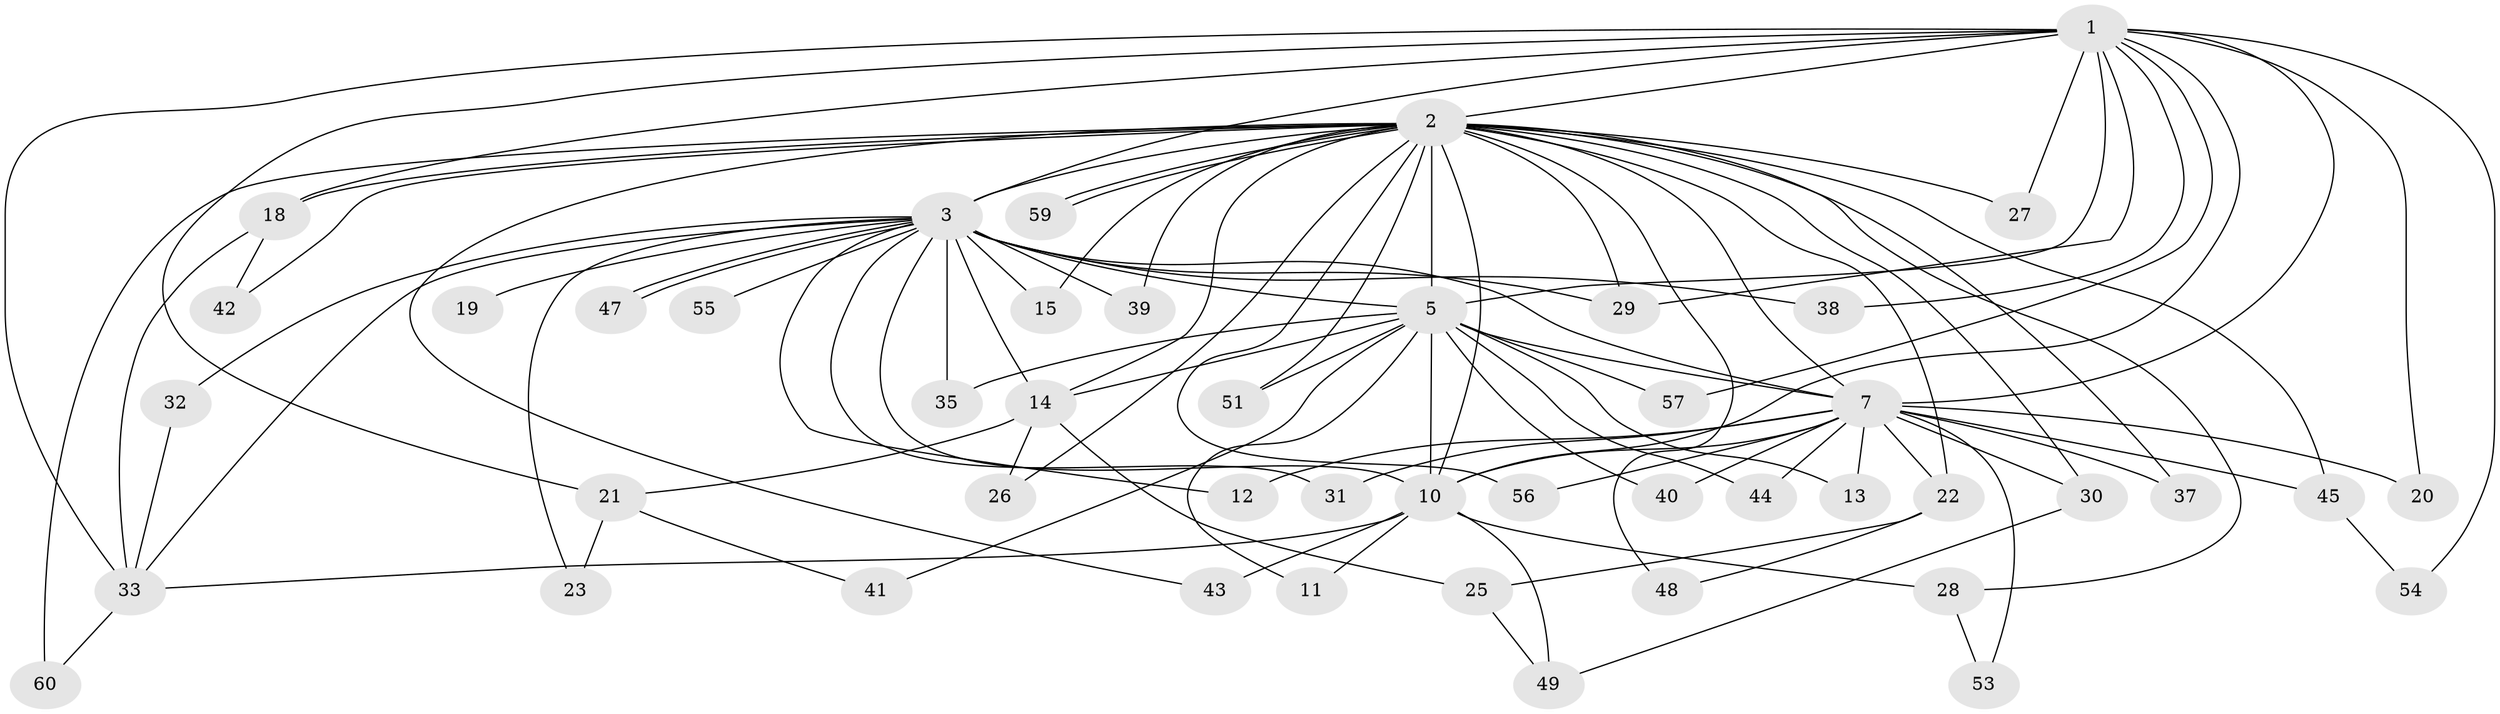// Generated by graph-tools (version 1.1) at 2025/23/03/03/25 07:23:46]
// undirected, 47 vertices, 100 edges
graph export_dot {
graph [start="1"]
  node [color=gray90,style=filled];
  1 [super="+17"];
  2 [super="+6"];
  3 [super="+4"];
  5 [super="+9"];
  7 [super="+8"];
  10 [super="+50"];
  11;
  12;
  13;
  14 [super="+16"];
  15;
  18 [super="+36"];
  19;
  20;
  21 [super="+46"];
  22 [super="+24"];
  23;
  25;
  26;
  27;
  28;
  29 [super="+58"];
  30;
  31;
  32;
  33 [super="+34"];
  35;
  37;
  38;
  39;
  40;
  41;
  42;
  43;
  44;
  45;
  47;
  48;
  49 [super="+52"];
  51;
  53;
  54;
  55;
  56;
  57;
  59;
  60;
  1 -- 2 [weight=2];
  1 -- 3 [weight=2];
  1 -- 5 [weight=2];
  1 -- 7 [weight=3];
  1 -- 10;
  1 -- 20;
  1 -- 21 [weight=2];
  1 -- 27;
  1 -- 29;
  1 -- 38;
  1 -- 57;
  1 -- 18;
  1 -- 54;
  1 -- 33;
  2 -- 3 [weight=4];
  2 -- 5 [weight=4];
  2 -- 7 [weight=4];
  2 -- 10 [weight=2];
  2 -- 14;
  2 -- 15;
  2 -- 22;
  2 -- 27;
  2 -- 30;
  2 -- 37;
  2 -- 39;
  2 -- 42;
  2 -- 43;
  2 -- 48;
  2 -- 51;
  2 -- 56;
  2 -- 59;
  2 -- 59;
  2 -- 60;
  2 -- 45;
  2 -- 18;
  2 -- 26;
  2 -- 28;
  2 -- 29;
  3 -- 5 [weight=4];
  3 -- 7 [weight=4];
  3 -- 10 [weight=2];
  3 -- 15;
  3 -- 19 [weight=2];
  3 -- 29;
  3 -- 33;
  3 -- 47;
  3 -- 47;
  3 -- 55 [weight=2];
  3 -- 12;
  3 -- 14;
  3 -- 23;
  3 -- 31;
  3 -- 32;
  3 -- 35;
  3 -- 38;
  3 -- 39;
  5 -- 7 [weight=4];
  5 -- 10 [weight=2];
  5 -- 13;
  5 -- 35;
  5 -- 40;
  5 -- 44;
  5 -- 41;
  5 -- 11;
  5 -- 51;
  5 -- 57;
  5 -- 14;
  7 -- 10 [weight=2];
  7 -- 12;
  7 -- 13;
  7 -- 20;
  7 -- 31;
  7 -- 37;
  7 -- 40;
  7 -- 45;
  7 -- 53;
  7 -- 56;
  7 -- 44;
  7 -- 22 [weight=2];
  7 -- 30;
  10 -- 11;
  10 -- 28;
  10 -- 43;
  10 -- 49;
  10 -- 33;
  14 -- 26;
  14 -- 25;
  14 -- 21;
  18 -- 33;
  18 -- 42;
  21 -- 23;
  21 -- 41;
  22 -- 48;
  22 -- 25;
  25 -- 49;
  28 -- 53;
  30 -- 49;
  32 -- 33;
  33 -- 60;
  45 -- 54;
}
